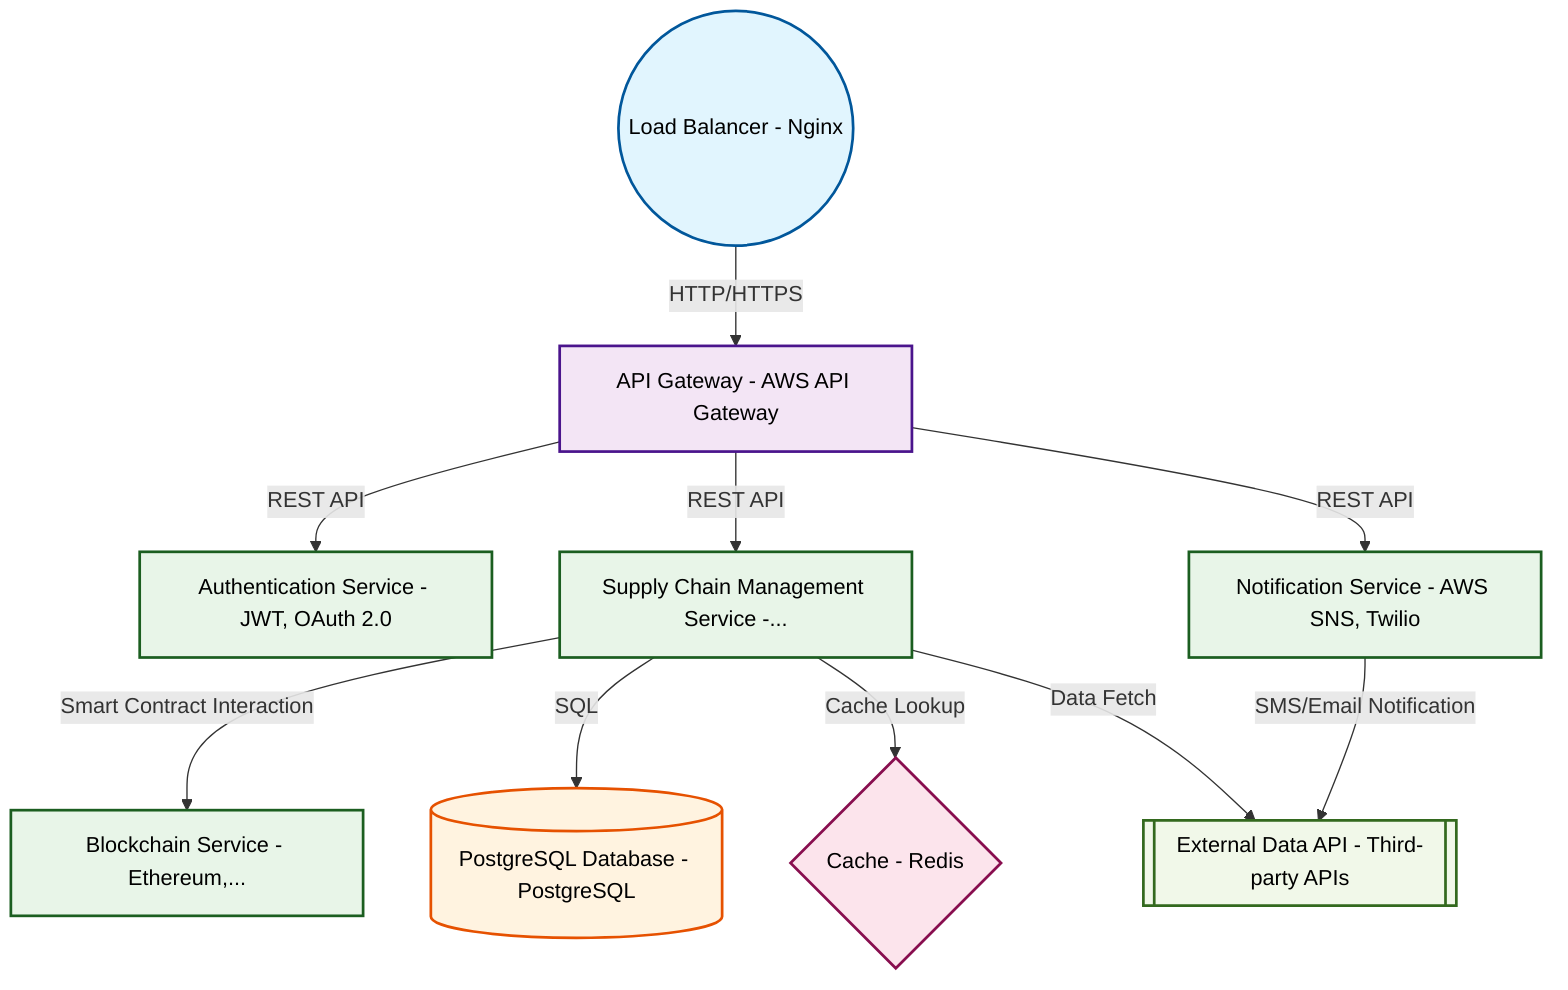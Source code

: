graph TB

    %% Professional Software Architecture Styling
    classDef userInterface fill:#e1f5fe,stroke:#01579b,stroke-width:2px,color:#000
    classDef apiLayer fill:#f3e5f5,stroke:#4a148c,stroke-width:2px,color:#000
    classDef service fill:#e8f5e8,stroke:#1b5e20,stroke-width:2px,color:#000
    classDef database fill:#fff3e0,stroke:#e65100,stroke-width:2px,color:#000
    classDef cache fill:#fce4ec,stroke:#880e4f,stroke-width:2px,color:#000
    classDef external fill:#f1f8e9,stroke:#33691e,stroke-width:2px,color:#000

    lb1((Load Balancer - Nginx))
    api_gateway[API Gateway - AWS API Gateway]
    auth_service[Authentication Service - JWT, OAuth 2.0]
    blockchain_service[Blockchain Service - Ethereum,...]
    supply_chain_service[Supply Chain Management Service -...]
    notification_service[Notification Service - AWS SNS, Twilio]
    database[(PostgreSQL Database - PostgreSQL)]
    cache{Cache - Redis}
    external_api[[External Data API - Third-party APIs]]

    lb1 -->|HTTP/HTTPS| api_gateway
    api_gateway -->|REST API| auth_service
    api_gateway -->|REST API| supply_chain_service
    api_gateway -->|REST API| notification_service
    supply_chain_service -->|Smart Contract Interaction| blockchain_service
    supply_chain_service -->|SQL| database
    supply_chain_service -->|Cache Lookup| cache
    supply_chain_service -->|Data Fetch| external_api
    notification_service -->|SMS/Email Notification| external_api

    class lb1 userInterface
    class api_gateway apiLayer
    class auth_service service
    class blockchain_service service
    class supply_chain_service service
    class notification_service service
    class database database
    class cache cache
    class external_api external